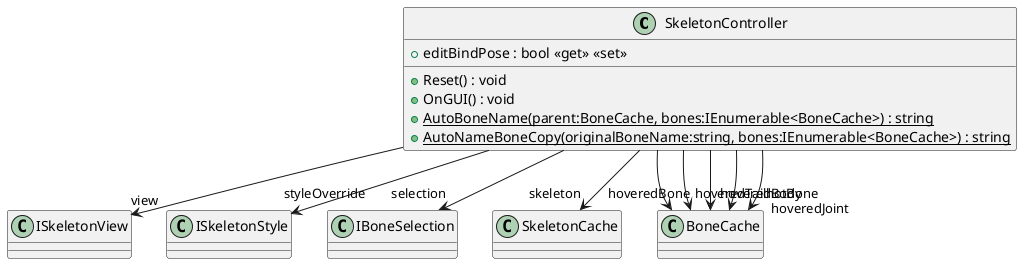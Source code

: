 @startuml
class SkeletonController {
    + editBindPose : bool <<get>> <<set>>
    + Reset() : void
    + OnGUI() : void
    + {static} AutoBoneName(parent:BoneCache, bones:IEnumerable<BoneCache>) : string
    + {static} AutoNameBoneCopy(originalBoneName:string, bones:IEnumerable<BoneCache>) : string
}
SkeletonController --> "view" ISkeletonView
SkeletonController --> "styleOverride" ISkeletonStyle
SkeletonController --> "selection" IBoneSelection
SkeletonController --> "skeleton" SkeletonCache
SkeletonController --> "hoveredBone" BoneCache
SkeletonController --> "hoveredTail" BoneCache
SkeletonController --> "hoveredBody" BoneCache
SkeletonController --> "hoveredJoint" BoneCache
SkeletonController --> "hotBone" BoneCache
@enduml

